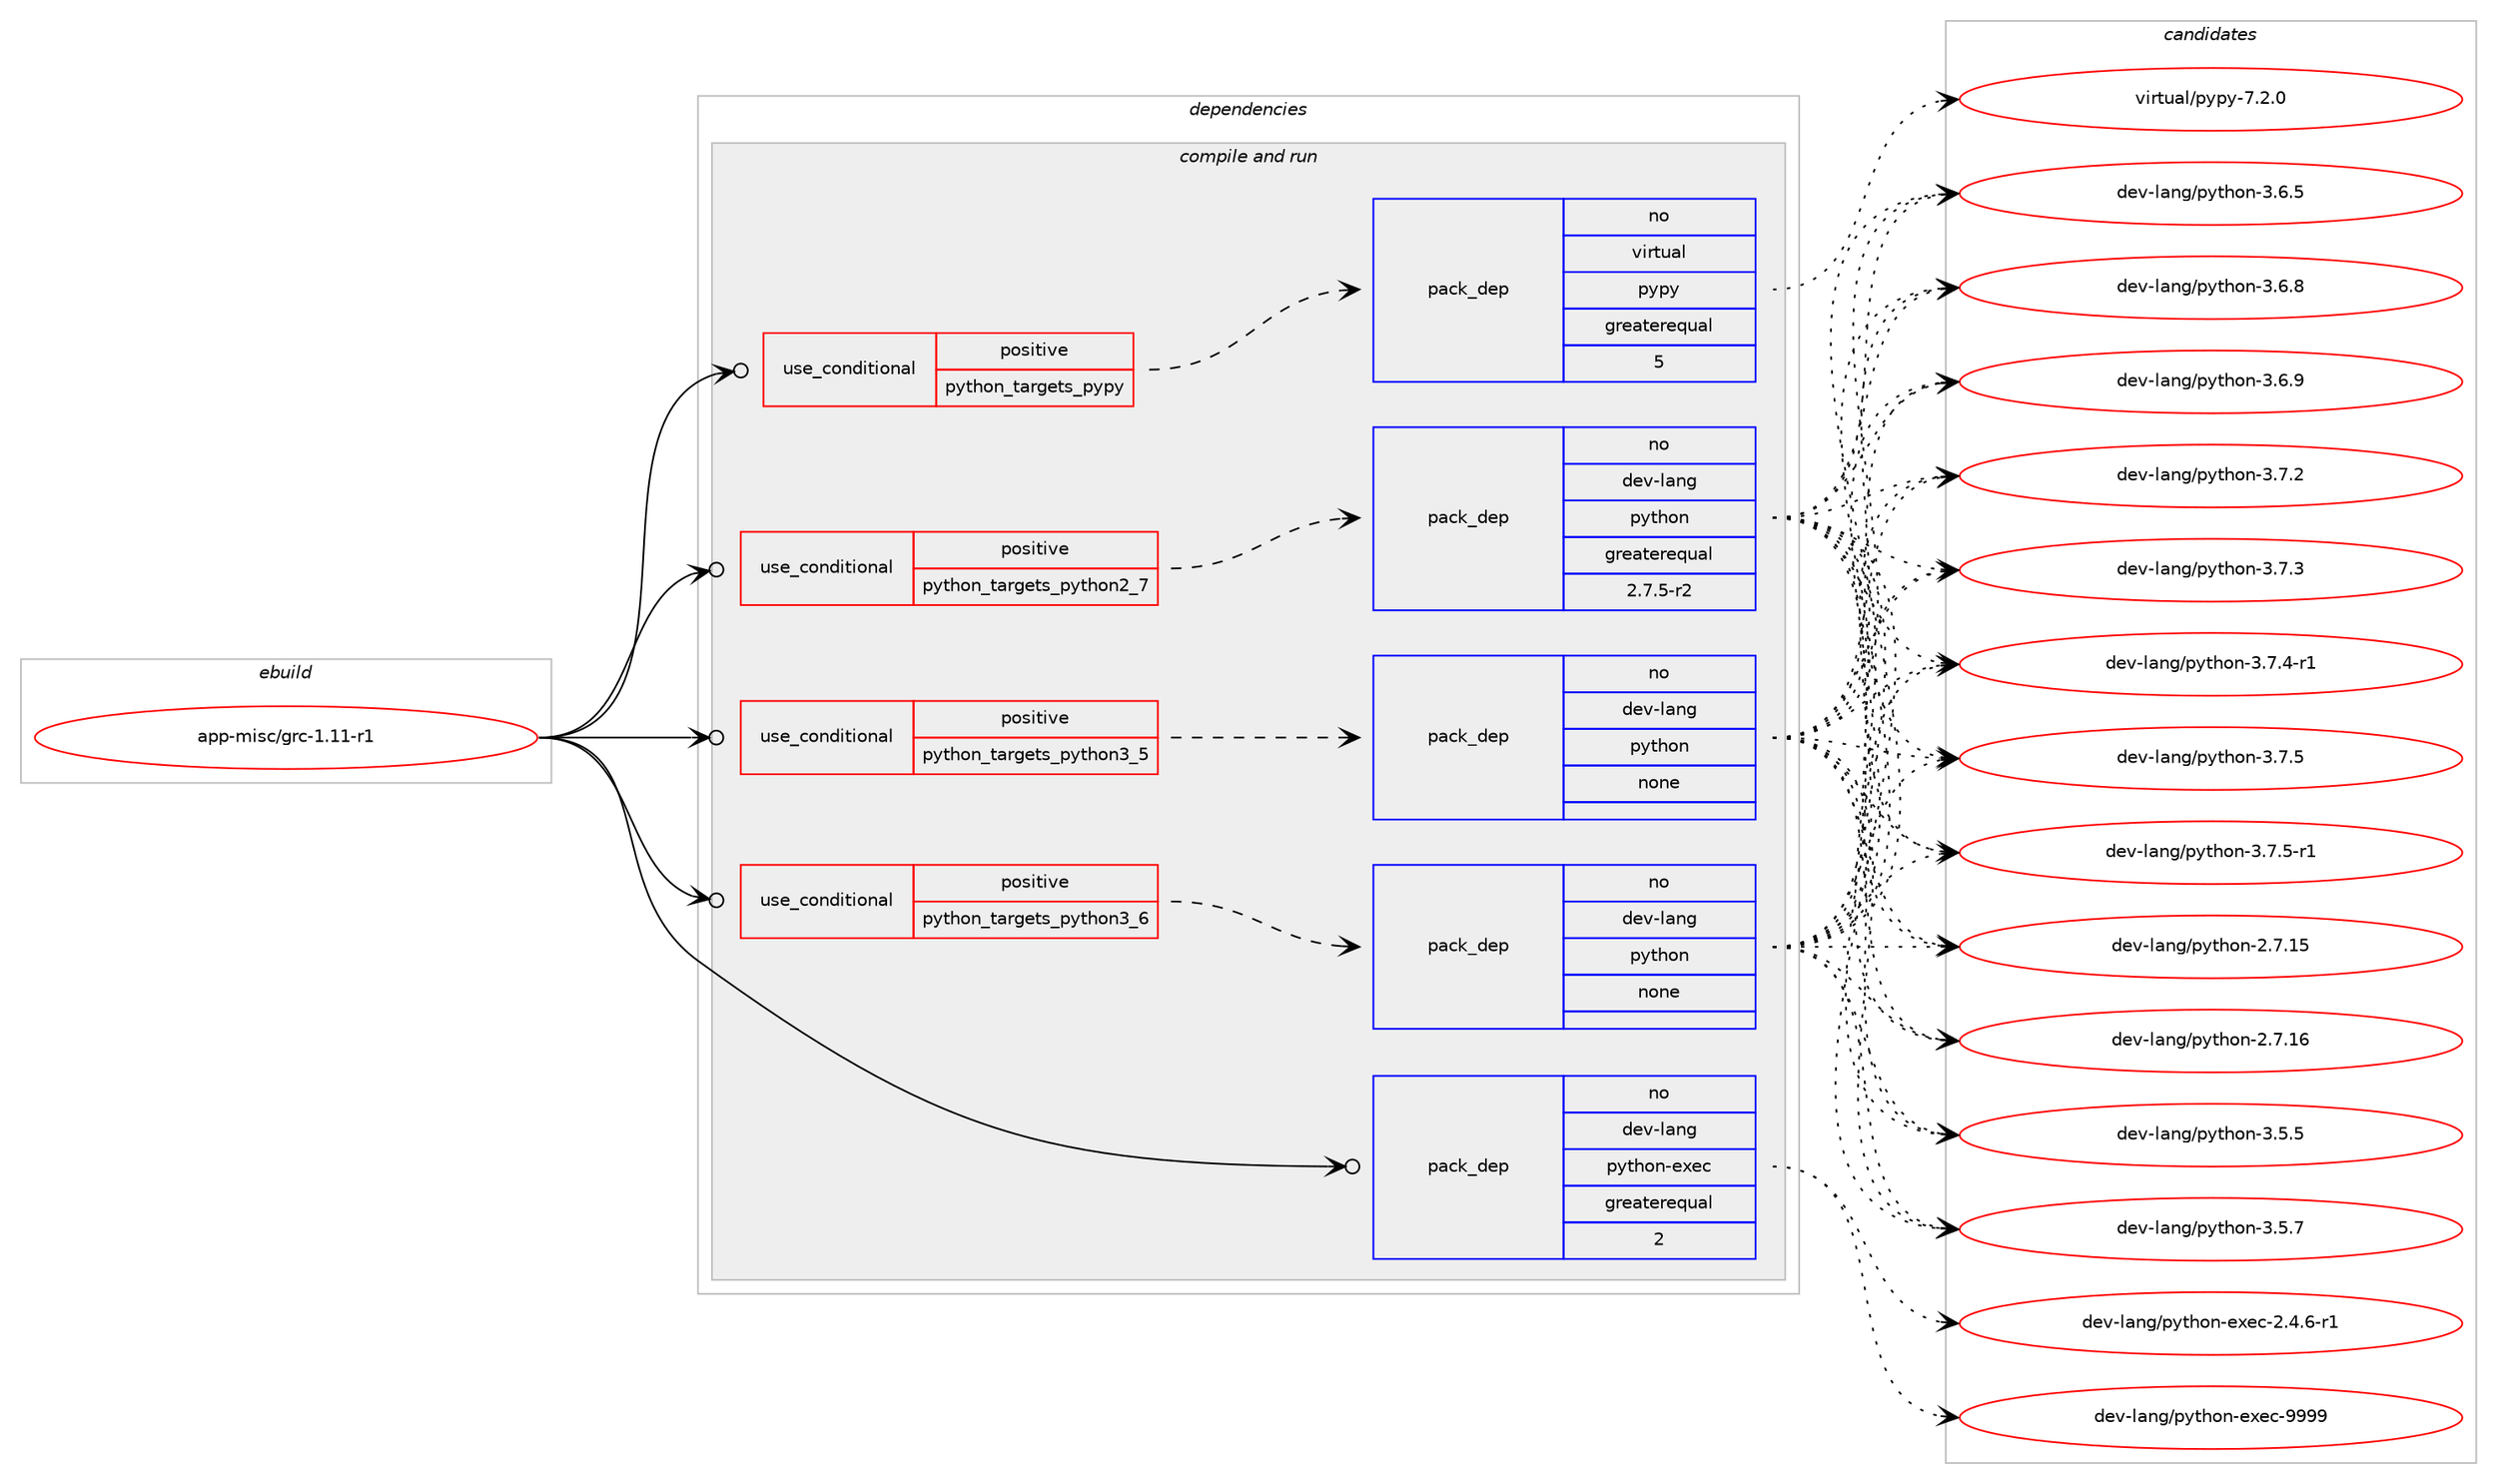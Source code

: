 digraph prolog {

# *************
# Graph options
# *************

newrank=true;
concentrate=true;
compound=true;
graph [rankdir=LR,fontname=Helvetica,fontsize=10,ranksep=1.5];#, ranksep=2.5, nodesep=0.2];
edge  [arrowhead=vee];
node  [fontname=Helvetica,fontsize=10];

# **********
# The ebuild
# **********

subgraph cluster_leftcol {
color=gray;
rank=same;
label=<<i>ebuild</i>>;
id [label="app-misc/grc-1.11-r1", color=red, width=4, href="../app-misc/grc-1.11-r1.svg"];
}

# ****************
# The dependencies
# ****************

subgraph cluster_midcol {
color=gray;
label=<<i>dependencies</i>>;
subgraph cluster_compile {
fillcolor="#eeeeee";
style=filled;
label=<<i>compile</i>>;
}
subgraph cluster_compileandrun {
fillcolor="#eeeeee";
style=filled;
label=<<i>compile and run</i>>;
subgraph cond119087 {
dependency498751 [label=<<TABLE BORDER="0" CELLBORDER="1" CELLSPACING="0" CELLPADDING="4"><TR><TD ROWSPAN="3" CELLPADDING="10">use_conditional</TD></TR><TR><TD>positive</TD></TR><TR><TD>python_targets_pypy</TD></TR></TABLE>>, shape=none, color=red];
subgraph pack370661 {
dependency498752 [label=<<TABLE BORDER="0" CELLBORDER="1" CELLSPACING="0" CELLPADDING="4" WIDTH="220"><TR><TD ROWSPAN="6" CELLPADDING="30">pack_dep</TD></TR><TR><TD WIDTH="110">no</TD></TR><TR><TD>virtual</TD></TR><TR><TD>pypy</TD></TR><TR><TD>greaterequal</TD></TR><TR><TD>5</TD></TR></TABLE>>, shape=none, color=blue];
}
dependency498751:e -> dependency498752:w [weight=20,style="dashed",arrowhead="vee"];
}
id:e -> dependency498751:w [weight=20,style="solid",arrowhead="odotvee"];
subgraph cond119088 {
dependency498753 [label=<<TABLE BORDER="0" CELLBORDER="1" CELLSPACING="0" CELLPADDING="4"><TR><TD ROWSPAN="3" CELLPADDING="10">use_conditional</TD></TR><TR><TD>positive</TD></TR><TR><TD>python_targets_python2_7</TD></TR></TABLE>>, shape=none, color=red];
subgraph pack370662 {
dependency498754 [label=<<TABLE BORDER="0" CELLBORDER="1" CELLSPACING="0" CELLPADDING="4" WIDTH="220"><TR><TD ROWSPAN="6" CELLPADDING="30">pack_dep</TD></TR><TR><TD WIDTH="110">no</TD></TR><TR><TD>dev-lang</TD></TR><TR><TD>python</TD></TR><TR><TD>greaterequal</TD></TR><TR><TD>2.7.5-r2</TD></TR></TABLE>>, shape=none, color=blue];
}
dependency498753:e -> dependency498754:w [weight=20,style="dashed",arrowhead="vee"];
}
id:e -> dependency498753:w [weight=20,style="solid",arrowhead="odotvee"];
subgraph cond119089 {
dependency498755 [label=<<TABLE BORDER="0" CELLBORDER="1" CELLSPACING="0" CELLPADDING="4"><TR><TD ROWSPAN="3" CELLPADDING="10">use_conditional</TD></TR><TR><TD>positive</TD></TR><TR><TD>python_targets_python3_5</TD></TR></TABLE>>, shape=none, color=red];
subgraph pack370663 {
dependency498756 [label=<<TABLE BORDER="0" CELLBORDER="1" CELLSPACING="0" CELLPADDING="4" WIDTH="220"><TR><TD ROWSPAN="6" CELLPADDING="30">pack_dep</TD></TR><TR><TD WIDTH="110">no</TD></TR><TR><TD>dev-lang</TD></TR><TR><TD>python</TD></TR><TR><TD>none</TD></TR><TR><TD></TD></TR></TABLE>>, shape=none, color=blue];
}
dependency498755:e -> dependency498756:w [weight=20,style="dashed",arrowhead="vee"];
}
id:e -> dependency498755:w [weight=20,style="solid",arrowhead="odotvee"];
subgraph cond119090 {
dependency498757 [label=<<TABLE BORDER="0" CELLBORDER="1" CELLSPACING="0" CELLPADDING="4"><TR><TD ROWSPAN="3" CELLPADDING="10">use_conditional</TD></TR><TR><TD>positive</TD></TR><TR><TD>python_targets_python3_6</TD></TR></TABLE>>, shape=none, color=red];
subgraph pack370664 {
dependency498758 [label=<<TABLE BORDER="0" CELLBORDER="1" CELLSPACING="0" CELLPADDING="4" WIDTH="220"><TR><TD ROWSPAN="6" CELLPADDING="30">pack_dep</TD></TR><TR><TD WIDTH="110">no</TD></TR><TR><TD>dev-lang</TD></TR><TR><TD>python</TD></TR><TR><TD>none</TD></TR><TR><TD></TD></TR></TABLE>>, shape=none, color=blue];
}
dependency498757:e -> dependency498758:w [weight=20,style="dashed",arrowhead="vee"];
}
id:e -> dependency498757:w [weight=20,style="solid",arrowhead="odotvee"];
subgraph pack370665 {
dependency498759 [label=<<TABLE BORDER="0" CELLBORDER="1" CELLSPACING="0" CELLPADDING="4" WIDTH="220"><TR><TD ROWSPAN="6" CELLPADDING="30">pack_dep</TD></TR><TR><TD WIDTH="110">no</TD></TR><TR><TD>dev-lang</TD></TR><TR><TD>python-exec</TD></TR><TR><TD>greaterequal</TD></TR><TR><TD>2</TD></TR></TABLE>>, shape=none, color=blue];
}
id:e -> dependency498759:w [weight=20,style="solid",arrowhead="odotvee"];
}
subgraph cluster_run {
fillcolor="#eeeeee";
style=filled;
label=<<i>run</i>>;
}
}

# **************
# The candidates
# **************

subgraph cluster_choices {
rank=same;
color=gray;
label=<<i>candidates</i>>;

subgraph choice370661 {
color=black;
nodesep=1;
choice1181051141161179710847112121112121455546504648 [label="virtual/pypy-7.2.0", color=red, width=4,href="../virtual/pypy-7.2.0.svg"];
dependency498752:e -> choice1181051141161179710847112121112121455546504648:w [style=dotted,weight="100"];
}
subgraph choice370662 {
color=black;
nodesep=1;
choice10010111845108971101034711212111610411111045504655464953 [label="dev-lang/python-2.7.15", color=red, width=4,href="../dev-lang/python-2.7.15.svg"];
choice10010111845108971101034711212111610411111045504655464954 [label="dev-lang/python-2.7.16", color=red, width=4,href="../dev-lang/python-2.7.16.svg"];
choice100101118451089711010347112121116104111110455146534653 [label="dev-lang/python-3.5.5", color=red, width=4,href="../dev-lang/python-3.5.5.svg"];
choice100101118451089711010347112121116104111110455146534655 [label="dev-lang/python-3.5.7", color=red, width=4,href="../dev-lang/python-3.5.7.svg"];
choice100101118451089711010347112121116104111110455146544653 [label="dev-lang/python-3.6.5", color=red, width=4,href="../dev-lang/python-3.6.5.svg"];
choice100101118451089711010347112121116104111110455146544656 [label="dev-lang/python-3.6.8", color=red, width=4,href="../dev-lang/python-3.6.8.svg"];
choice100101118451089711010347112121116104111110455146544657 [label="dev-lang/python-3.6.9", color=red, width=4,href="../dev-lang/python-3.6.9.svg"];
choice100101118451089711010347112121116104111110455146554650 [label="dev-lang/python-3.7.2", color=red, width=4,href="../dev-lang/python-3.7.2.svg"];
choice100101118451089711010347112121116104111110455146554651 [label="dev-lang/python-3.7.3", color=red, width=4,href="../dev-lang/python-3.7.3.svg"];
choice1001011184510897110103471121211161041111104551465546524511449 [label="dev-lang/python-3.7.4-r1", color=red, width=4,href="../dev-lang/python-3.7.4-r1.svg"];
choice100101118451089711010347112121116104111110455146554653 [label="dev-lang/python-3.7.5", color=red, width=4,href="../dev-lang/python-3.7.5.svg"];
choice1001011184510897110103471121211161041111104551465546534511449 [label="dev-lang/python-3.7.5-r1", color=red, width=4,href="../dev-lang/python-3.7.5-r1.svg"];
dependency498754:e -> choice10010111845108971101034711212111610411111045504655464953:w [style=dotted,weight="100"];
dependency498754:e -> choice10010111845108971101034711212111610411111045504655464954:w [style=dotted,weight="100"];
dependency498754:e -> choice100101118451089711010347112121116104111110455146534653:w [style=dotted,weight="100"];
dependency498754:e -> choice100101118451089711010347112121116104111110455146534655:w [style=dotted,weight="100"];
dependency498754:e -> choice100101118451089711010347112121116104111110455146544653:w [style=dotted,weight="100"];
dependency498754:e -> choice100101118451089711010347112121116104111110455146544656:w [style=dotted,weight="100"];
dependency498754:e -> choice100101118451089711010347112121116104111110455146544657:w [style=dotted,weight="100"];
dependency498754:e -> choice100101118451089711010347112121116104111110455146554650:w [style=dotted,weight="100"];
dependency498754:e -> choice100101118451089711010347112121116104111110455146554651:w [style=dotted,weight="100"];
dependency498754:e -> choice1001011184510897110103471121211161041111104551465546524511449:w [style=dotted,weight="100"];
dependency498754:e -> choice100101118451089711010347112121116104111110455146554653:w [style=dotted,weight="100"];
dependency498754:e -> choice1001011184510897110103471121211161041111104551465546534511449:w [style=dotted,weight="100"];
}
subgraph choice370663 {
color=black;
nodesep=1;
choice10010111845108971101034711212111610411111045504655464953 [label="dev-lang/python-2.7.15", color=red, width=4,href="../dev-lang/python-2.7.15.svg"];
choice10010111845108971101034711212111610411111045504655464954 [label="dev-lang/python-2.7.16", color=red, width=4,href="../dev-lang/python-2.7.16.svg"];
choice100101118451089711010347112121116104111110455146534653 [label="dev-lang/python-3.5.5", color=red, width=4,href="../dev-lang/python-3.5.5.svg"];
choice100101118451089711010347112121116104111110455146534655 [label="dev-lang/python-3.5.7", color=red, width=4,href="../dev-lang/python-3.5.7.svg"];
choice100101118451089711010347112121116104111110455146544653 [label="dev-lang/python-3.6.5", color=red, width=4,href="../dev-lang/python-3.6.5.svg"];
choice100101118451089711010347112121116104111110455146544656 [label="dev-lang/python-3.6.8", color=red, width=4,href="../dev-lang/python-3.6.8.svg"];
choice100101118451089711010347112121116104111110455146544657 [label="dev-lang/python-3.6.9", color=red, width=4,href="../dev-lang/python-3.6.9.svg"];
choice100101118451089711010347112121116104111110455146554650 [label="dev-lang/python-3.7.2", color=red, width=4,href="../dev-lang/python-3.7.2.svg"];
choice100101118451089711010347112121116104111110455146554651 [label="dev-lang/python-3.7.3", color=red, width=4,href="../dev-lang/python-3.7.3.svg"];
choice1001011184510897110103471121211161041111104551465546524511449 [label="dev-lang/python-3.7.4-r1", color=red, width=4,href="../dev-lang/python-3.7.4-r1.svg"];
choice100101118451089711010347112121116104111110455146554653 [label="dev-lang/python-3.7.5", color=red, width=4,href="../dev-lang/python-3.7.5.svg"];
choice1001011184510897110103471121211161041111104551465546534511449 [label="dev-lang/python-3.7.5-r1", color=red, width=4,href="../dev-lang/python-3.7.5-r1.svg"];
dependency498756:e -> choice10010111845108971101034711212111610411111045504655464953:w [style=dotted,weight="100"];
dependency498756:e -> choice10010111845108971101034711212111610411111045504655464954:w [style=dotted,weight="100"];
dependency498756:e -> choice100101118451089711010347112121116104111110455146534653:w [style=dotted,weight="100"];
dependency498756:e -> choice100101118451089711010347112121116104111110455146534655:w [style=dotted,weight="100"];
dependency498756:e -> choice100101118451089711010347112121116104111110455146544653:w [style=dotted,weight="100"];
dependency498756:e -> choice100101118451089711010347112121116104111110455146544656:w [style=dotted,weight="100"];
dependency498756:e -> choice100101118451089711010347112121116104111110455146544657:w [style=dotted,weight="100"];
dependency498756:e -> choice100101118451089711010347112121116104111110455146554650:w [style=dotted,weight="100"];
dependency498756:e -> choice100101118451089711010347112121116104111110455146554651:w [style=dotted,weight="100"];
dependency498756:e -> choice1001011184510897110103471121211161041111104551465546524511449:w [style=dotted,weight="100"];
dependency498756:e -> choice100101118451089711010347112121116104111110455146554653:w [style=dotted,weight="100"];
dependency498756:e -> choice1001011184510897110103471121211161041111104551465546534511449:w [style=dotted,weight="100"];
}
subgraph choice370664 {
color=black;
nodesep=1;
choice10010111845108971101034711212111610411111045504655464953 [label="dev-lang/python-2.7.15", color=red, width=4,href="../dev-lang/python-2.7.15.svg"];
choice10010111845108971101034711212111610411111045504655464954 [label="dev-lang/python-2.7.16", color=red, width=4,href="../dev-lang/python-2.7.16.svg"];
choice100101118451089711010347112121116104111110455146534653 [label="dev-lang/python-3.5.5", color=red, width=4,href="../dev-lang/python-3.5.5.svg"];
choice100101118451089711010347112121116104111110455146534655 [label="dev-lang/python-3.5.7", color=red, width=4,href="../dev-lang/python-3.5.7.svg"];
choice100101118451089711010347112121116104111110455146544653 [label="dev-lang/python-3.6.5", color=red, width=4,href="../dev-lang/python-3.6.5.svg"];
choice100101118451089711010347112121116104111110455146544656 [label="dev-lang/python-3.6.8", color=red, width=4,href="../dev-lang/python-3.6.8.svg"];
choice100101118451089711010347112121116104111110455146544657 [label="dev-lang/python-3.6.9", color=red, width=4,href="../dev-lang/python-3.6.9.svg"];
choice100101118451089711010347112121116104111110455146554650 [label="dev-lang/python-3.7.2", color=red, width=4,href="../dev-lang/python-3.7.2.svg"];
choice100101118451089711010347112121116104111110455146554651 [label="dev-lang/python-3.7.3", color=red, width=4,href="../dev-lang/python-3.7.3.svg"];
choice1001011184510897110103471121211161041111104551465546524511449 [label="dev-lang/python-3.7.4-r1", color=red, width=4,href="../dev-lang/python-3.7.4-r1.svg"];
choice100101118451089711010347112121116104111110455146554653 [label="dev-lang/python-3.7.5", color=red, width=4,href="../dev-lang/python-3.7.5.svg"];
choice1001011184510897110103471121211161041111104551465546534511449 [label="dev-lang/python-3.7.5-r1", color=red, width=4,href="../dev-lang/python-3.7.5-r1.svg"];
dependency498758:e -> choice10010111845108971101034711212111610411111045504655464953:w [style=dotted,weight="100"];
dependency498758:e -> choice10010111845108971101034711212111610411111045504655464954:w [style=dotted,weight="100"];
dependency498758:e -> choice100101118451089711010347112121116104111110455146534653:w [style=dotted,weight="100"];
dependency498758:e -> choice100101118451089711010347112121116104111110455146534655:w [style=dotted,weight="100"];
dependency498758:e -> choice100101118451089711010347112121116104111110455146544653:w [style=dotted,weight="100"];
dependency498758:e -> choice100101118451089711010347112121116104111110455146544656:w [style=dotted,weight="100"];
dependency498758:e -> choice100101118451089711010347112121116104111110455146544657:w [style=dotted,weight="100"];
dependency498758:e -> choice100101118451089711010347112121116104111110455146554650:w [style=dotted,weight="100"];
dependency498758:e -> choice100101118451089711010347112121116104111110455146554651:w [style=dotted,weight="100"];
dependency498758:e -> choice1001011184510897110103471121211161041111104551465546524511449:w [style=dotted,weight="100"];
dependency498758:e -> choice100101118451089711010347112121116104111110455146554653:w [style=dotted,weight="100"];
dependency498758:e -> choice1001011184510897110103471121211161041111104551465546534511449:w [style=dotted,weight="100"];
}
subgraph choice370665 {
color=black;
nodesep=1;
choice10010111845108971101034711212111610411111045101120101994550465246544511449 [label="dev-lang/python-exec-2.4.6-r1", color=red, width=4,href="../dev-lang/python-exec-2.4.6-r1.svg"];
choice10010111845108971101034711212111610411111045101120101994557575757 [label="dev-lang/python-exec-9999", color=red, width=4,href="../dev-lang/python-exec-9999.svg"];
dependency498759:e -> choice10010111845108971101034711212111610411111045101120101994550465246544511449:w [style=dotted,weight="100"];
dependency498759:e -> choice10010111845108971101034711212111610411111045101120101994557575757:w [style=dotted,weight="100"];
}
}

}
